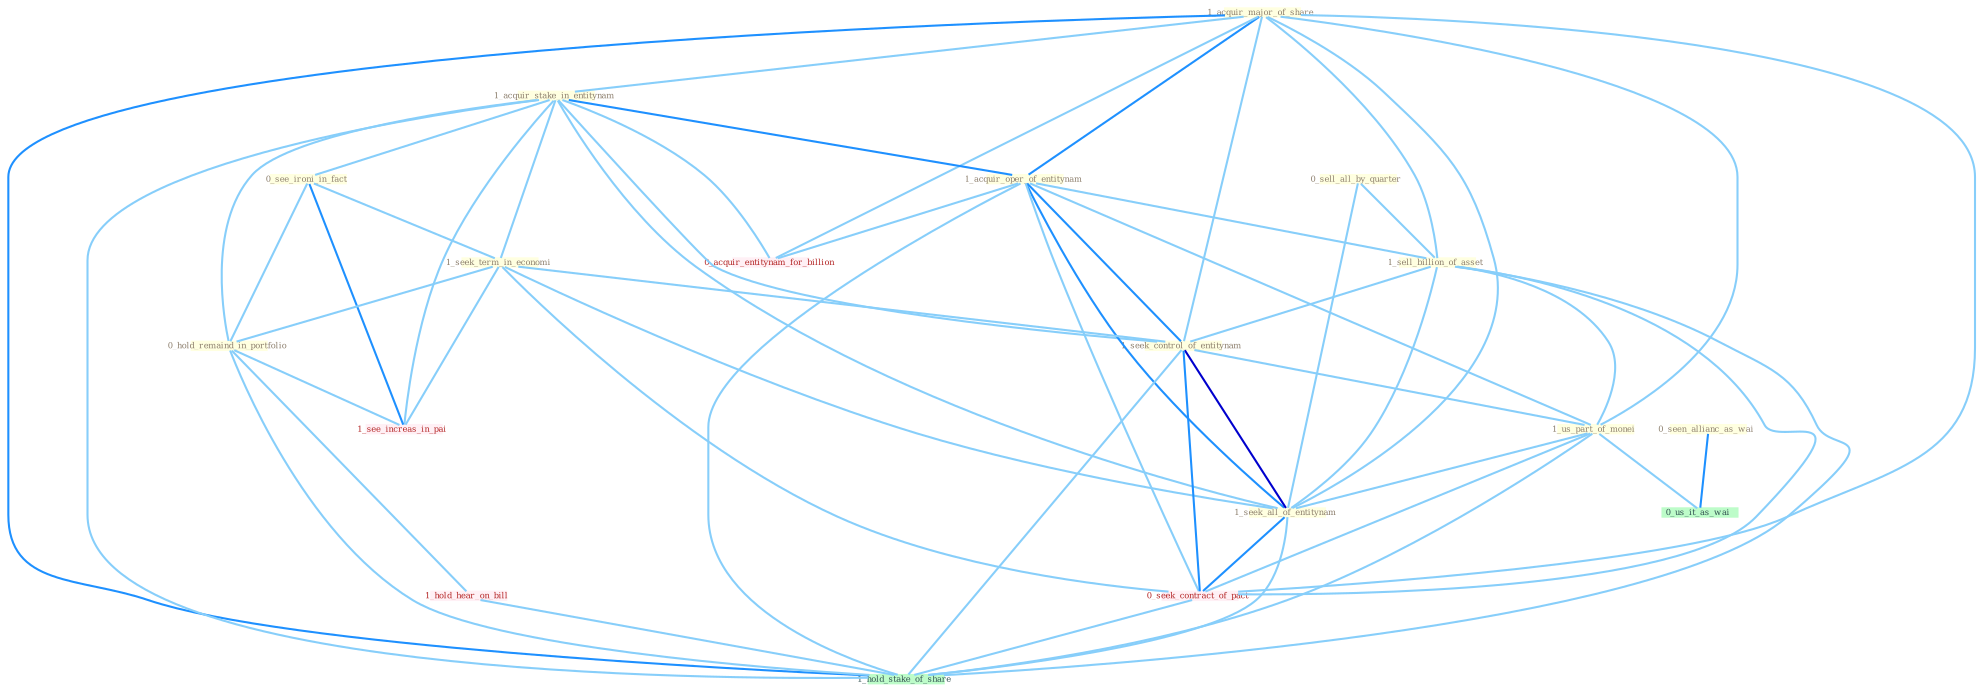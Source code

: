Graph G{ 
    node
    [shape=polygon,style=filled,width=.5,height=.06,color="#BDFCC9",fixedsize=true,fontsize=4,
    fontcolor="#2f4f4f"];
    {node
    [color="#ffffe0", fontcolor="#8b7d6b"] "1_acquir_major_of_share " "1_acquir_stake_in_entitynam " "0_see_ironi_in_fact " "0_seen_allianc_as_wai " "0_sell_all_by_quarter " "1_acquir_oper_of_entitynam " "1_sell_billion_of_asset " "1_seek_term_in_economi " "0_hold_remaind_in_portfolio " "1_seek_control_of_entitynam " "1_us_part_of_monei " "1_seek_all_of_entitynam "}
{node [color="#fff0f5", fontcolor="#b22222"] "0_seek_contract_of_pact " "0_acquir_entitynam_for_billion " "1_see_increas_in_pai " "1_hold_hear_on_bill "}
edge [color="#B0E2FF"];

	"1_acquir_major_of_share " -- "1_acquir_stake_in_entitynam " [w="1", color="#87cefa" ];
	"1_acquir_major_of_share " -- "1_acquir_oper_of_entitynam " [w="2", color="#1e90ff" , len=0.8];
	"1_acquir_major_of_share " -- "1_sell_billion_of_asset " [w="1", color="#87cefa" ];
	"1_acquir_major_of_share " -- "1_seek_control_of_entitynam " [w="1", color="#87cefa" ];
	"1_acquir_major_of_share " -- "1_us_part_of_monei " [w="1", color="#87cefa" ];
	"1_acquir_major_of_share " -- "1_seek_all_of_entitynam " [w="1", color="#87cefa" ];
	"1_acquir_major_of_share " -- "0_seek_contract_of_pact " [w="1", color="#87cefa" ];
	"1_acquir_major_of_share " -- "0_acquir_entitynam_for_billion " [w="1", color="#87cefa" ];
	"1_acquir_major_of_share " -- "1_hold_stake_of_share " [w="2", color="#1e90ff" , len=0.8];
	"1_acquir_stake_in_entitynam " -- "0_see_ironi_in_fact " [w="1", color="#87cefa" ];
	"1_acquir_stake_in_entitynam " -- "1_acquir_oper_of_entitynam " [w="2", color="#1e90ff" , len=0.8];
	"1_acquir_stake_in_entitynam " -- "1_seek_term_in_economi " [w="1", color="#87cefa" ];
	"1_acquir_stake_in_entitynam " -- "0_hold_remaind_in_portfolio " [w="1", color="#87cefa" ];
	"1_acquir_stake_in_entitynam " -- "1_seek_control_of_entitynam " [w="1", color="#87cefa" ];
	"1_acquir_stake_in_entitynam " -- "1_seek_all_of_entitynam " [w="1", color="#87cefa" ];
	"1_acquir_stake_in_entitynam " -- "0_acquir_entitynam_for_billion " [w="1", color="#87cefa" ];
	"1_acquir_stake_in_entitynam " -- "1_see_increas_in_pai " [w="1", color="#87cefa" ];
	"1_acquir_stake_in_entitynam " -- "1_hold_stake_of_share " [w="1", color="#87cefa" ];
	"0_see_ironi_in_fact " -- "1_seek_term_in_economi " [w="1", color="#87cefa" ];
	"0_see_ironi_in_fact " -- "0_hold_remaind_in_portfolio " [w="1", color="#87cefa" ];
	"0_see_ironi_in_fact " -- "1_see_increas_in_pai " [w="2", color="#1e90ff" , len=0.8];
	"0_seen_allianc_as_wai " -- "0_us_it_as_wai " [w="2", color="#1e90ff" , len=0.8];
	"0_sell_all_by_quarter " -- "1_sell_billion_of_asset " [w="1", color="#87cefa" ];
	"0_sell_all_by_quarter " -- "1_seek_all_of_entitynam " [w="1", color="#87cefa" ];
	"1_acquir_oper_of_entitynam " -- "1_sell_billion_of_asset " [w="1", color="#87cefa" ];
	"1_acquir_oper_of_entitynam " -- "1_seek_control_of_entitynam " [w="2", color="#1e90ff" , len=0.8];
	"1_acquir_oper_of_entitynam " -- "1_us_part_of_monei " [w="1", color="#87cefa" ];
	"1_acquir_oper_of_entitynam " -- "1_seek_all_of_entitynam " [w="2", color="#1e90ff" , len=0.8];
	"1_acquir_oper_of_entitynam " -- "0_seek_contract_of_pact " [w="1", color="#87cefa" ];
	"1_acquir_oper_of_entitynam " -- "0_acquir_entitynam_for_billion " [w="1", color="#87cefa" ];
	"1_acquir_oper_of_entitynam " -- "1_hold_stake_of_share " [w="1", color="#87cefa" ];
	"1_sell_billion_of_asset " -- "1_seek_control_of_entitynam " [w="1", color="#87cefa" ];
	"1_sell_billion_of_asset " -- "1_us_part_of_monei " [w="1", color="#87cefa" ];
	"1_sell_billion_of_asset " -- "1_seek_all_of_entitynam " [w="1", color="#87cefa" ];
	"1_sell_billion_of_asset " -- "0_seek_contract_of_pact " [w="1", color="#87cefa" ];
	"1_sell_billion_of_asset " -- "1_hold_stake_of_share " [w="1", color="#87cefa" ];
	"1_seek_term_in_economi " -- "0_hold_remaind_in_portfolio " [w="1", color="#87cefa" ];
	"1_seek_term_in_economi " -- "1_seek_control_of_entitynam " [w="1", color="#87cefa" ];
	"1_seek_term_in_economi " -- "1_seek_all_of_entitynam " [w="1", color="#87cefa" ];
	"1_seek_term_in_economi " -- "0_seek_contract_of_pact " [w="1", color="#87cefa" ];
	"1_seek_term_in_economi " -- "1_see_increas_in_pai " [w="1", color="#87cefa" ];
	"0_hold_remaind_in_portfolio " -- "1_see_increas_in_pai " [w="1", color="#87cefa" ];
	"0_hold_remaind_in_portfolio " -- "1_hold_hear_on_bill " [w="1", color="#87cefa" ];
	"0_hold_remaind_in_portfolio " -- "1_hold_stake_of_share " [w="1", color="#87cefa" ];
	"1_seek_control_of_entitynam " -- "1_us_part_of_monei " [w="1", color="#87cefa" ];
	"1_seek_control_of_entitynam " -- "1_seek_all_of_entitynam " [w="3", color="#0000cd" , len=0.6];
	"1_seek_control_of_entitynam " -- "0_seek_contract_of_pact " [w="2", color="#1e90ff" , len=0.8];
	"1_seek_control_of_entitynam " -- "1_hold_stake_of_share " [w="1", color="#87cefa" ];
	"1_us_part_of_monei " -- "1_seek_all_of_entitynam " [w="1", color="#87cefa" ];
	"1_us_part_of_monei " -- "0_seek_contract_of_pact " [w="1", color="#87cefa" ];
	"1_us_part_of_monei " -- "0_us_it_as_wai " [w="1", color="#87cefa" ];
	"1_us_part_of_monei " -- "1_hold_stake_of_share " [w="1", color="#87cefa" ];
	"1_seek_all_of_entitynam " -- "0_seek_contract_of_pact " [w="2", color="#1e90ff" , len=0.8];
	"1_seek_all_of_entitynam " -- "1_hold_stake_of_share " [w="1", color="#87cefa" ];
	"0_seek_contract_of_pact " -- "1_hold_stake_of_share " [w="1", color="#87cefa" ];
	"1_hold_hear_on_bill " -- "1_hold_stake_of_share " [w="1", color="#87cefa" ];
}